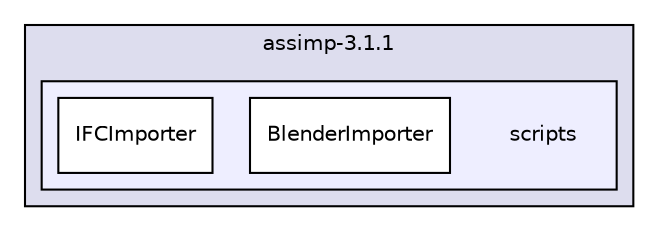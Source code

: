 digraph "assimp/assimp-3.1.1/scripts" {
  compound=true
  node [ fontsize="10", fontname="Helvetica"];
  edge [ labelfontsize="10", labelfontname="Helvetica"];
  subgraph clusterdir_78484848cdf49f0d07c1c966ffc044c7 {
    graph [ bgcolor="#ddddee", pencolor="black", label="assimp-3.1.1" fontname="Helvetica", fontsize="10", URL="dir_78484848cdf49f0d07c1c966ffc044c7.html"]
  subgraph clusterdir_9bbdaa3c58090fb18f73c38e57027bce {
    graph [ bgcolor="#eeeeff", pencolor="black", label="" URL="dir_9bbdaa3c58090fb18f73c38e57027bce.html"];
    dir_9bbdaa3c58090fb18f73c38e57027bce [shape=plaintext label="scripts"];
    dir_158e57a0100c7124baf31ee2cbd516e4 [shape=box label="BlenderImporter" color="black" fillcolor="white" style="filled" URL="dir_158e57a0100c7124baf31ee2cbd516e4.html"];
    dir_01c60160198ed014fba99617ab444638 [shape=box label="IFCImporter" color="black" fillcolor="white" style="filled" URL="dir_01c60160198ed014fba99617ab444638.html"];
  }
  }
}
